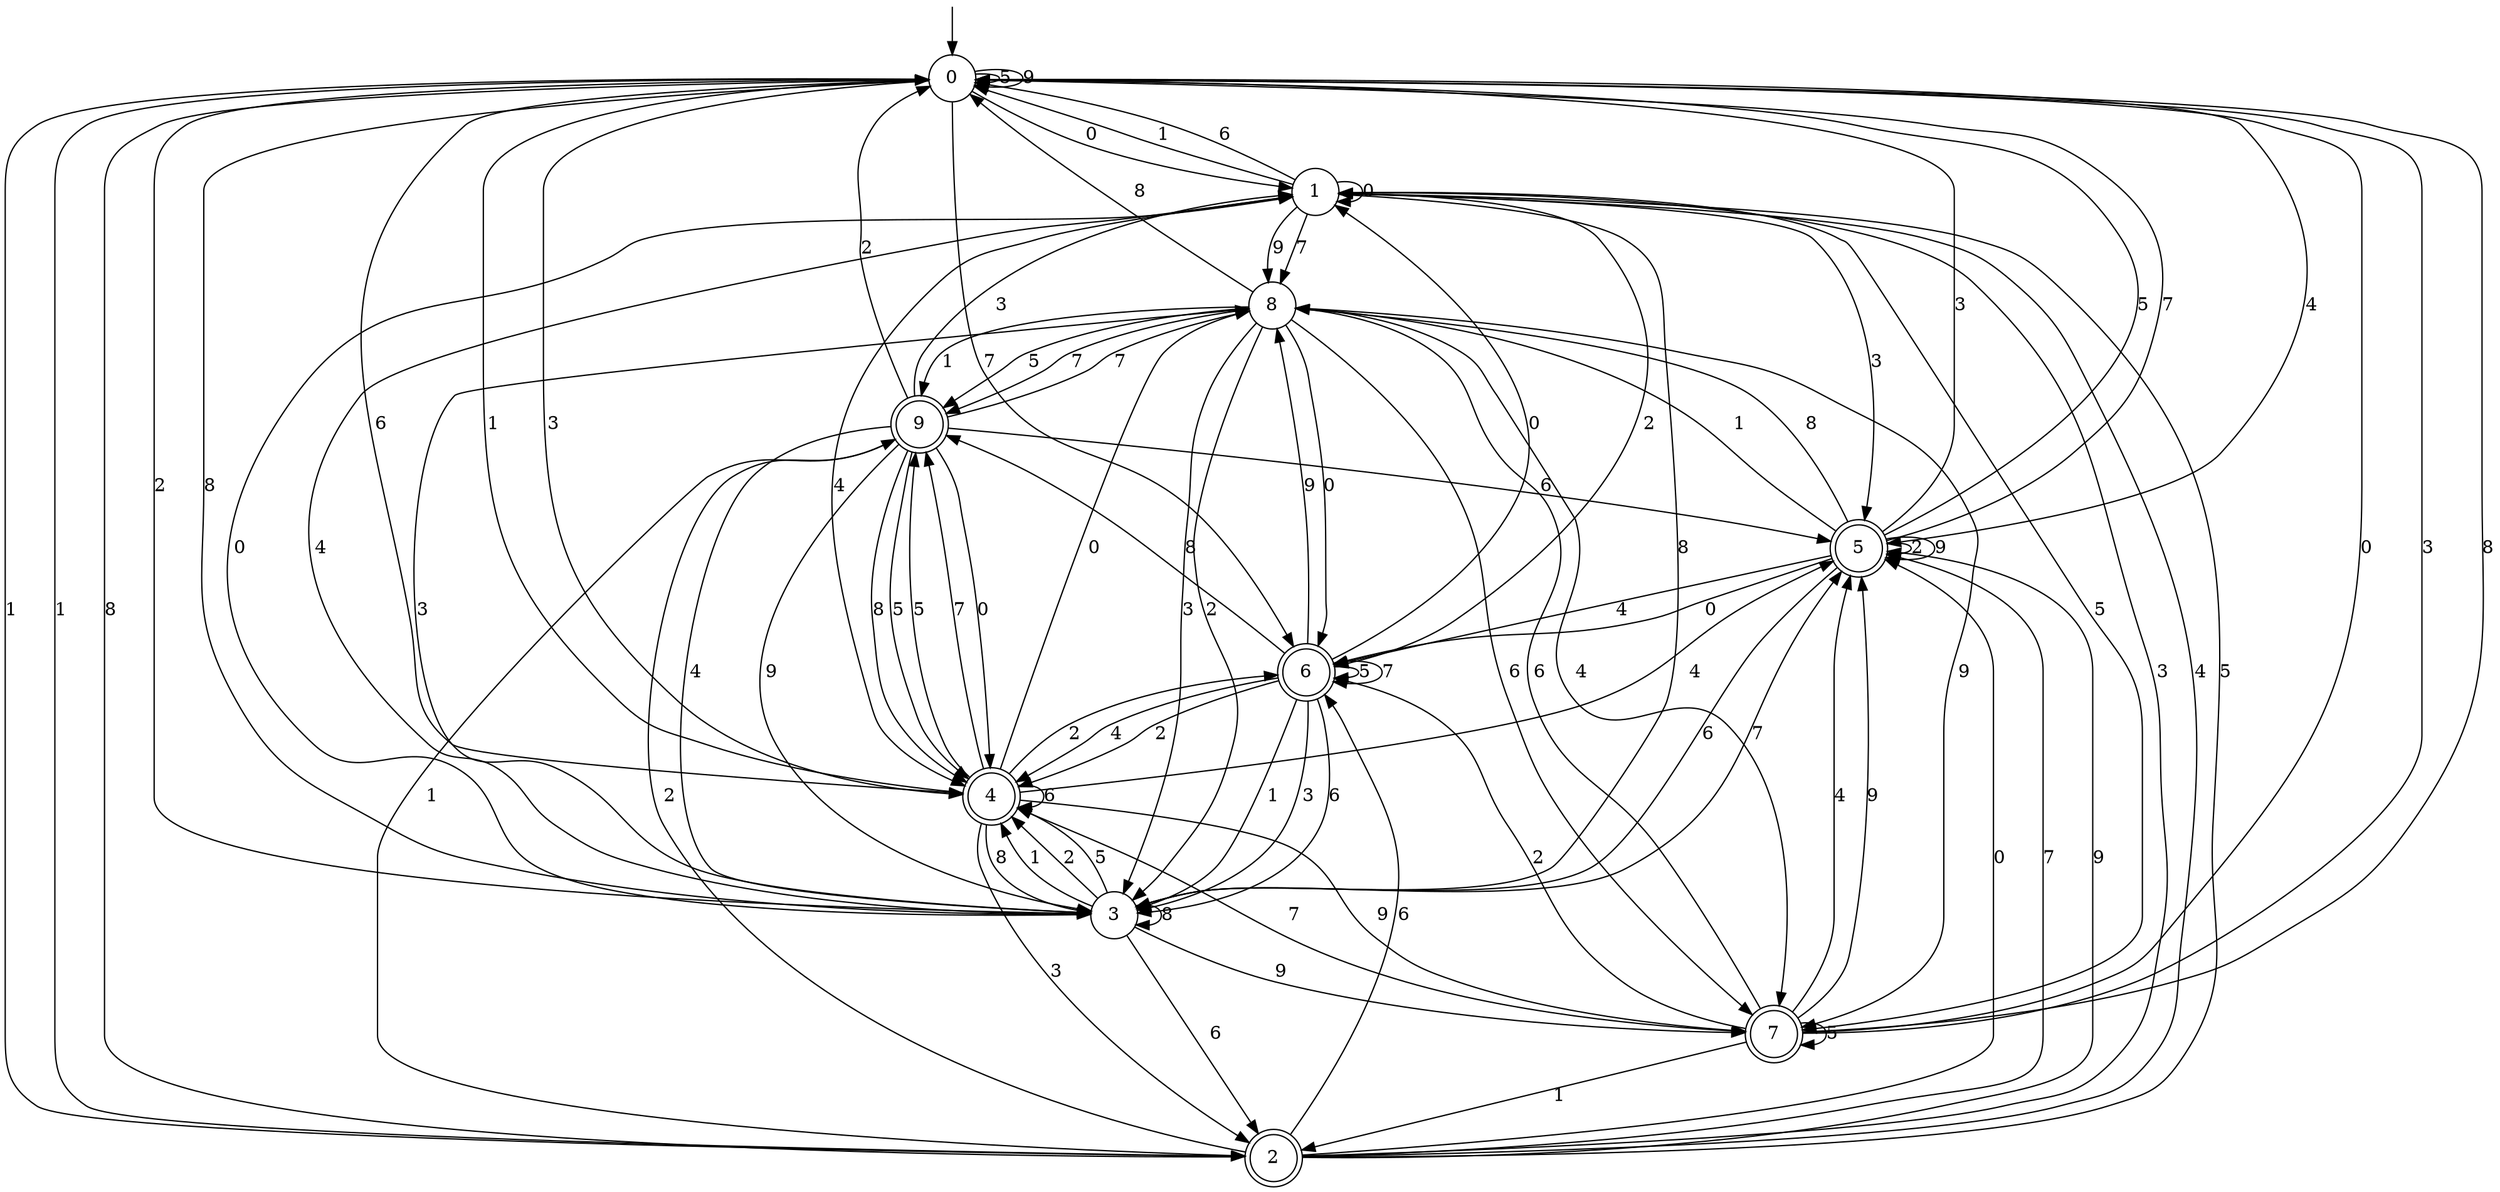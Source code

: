 digraph g {

	s0 [shape="circle" label="0"];
	s1 [shape="circle" label="1"];
	s2 [shape="doublecircle" label="2"];
	s3 [shape="circle" label="3"];
	s4 [shape="doublecircle" label="4"];
	s5 [shape="doublecircle" label="5"];
	s6 [shape="doublecircle" label="6"];
	s7 [shape="doublecircle" label="7"];
	s8 [shape="circle" label="8"];
	s9 [shape="doublecircle" label="9"];
	s0 -> s1 [label="0"];
	s0 -> s2 [label="1"];
	s0 -> s3 [label="2"];
	s0 -> s4 [label="3"];
	s0 -> s5 [label="4"];
	s0 -> s0 [label="5"];
	s0 -> s4 [label="6"];
	s0 -> s6 [label="7"];
	s0 -> s3 [label="8"];
	s0 -> s0 [label="9"];
	s1 -> s1 [label="0"];
	s1 -> s0 [label="1"];
	s1 -> s6 [label="2"];
	s1 -> s5 [label="3"];
	s1 -> s4 [label="4"];
	s1 -> s7 [label="5"];
	s1 -> s0 [label="6"];
	s1 -> s8 [label="7"];
	s1 -> s3 [label="8"];
	s1 -> s8 [label="9"];
	s2 -> s5 [label="0"];
	s2 -> s0 [label="1"];
	s2 -> s9 [label="2"];
	s2 -> s1 [label="3"];
	s2 -> s1 [label="4"];
	s2 -> s1 [label="5"];
	s2 -> s6 [label="6"];
	s2 -> s5 [label="7"];
	s2 -> s0 [label="8"];
	s2 -> s5 [label="9"];
	s3 -> s1 [label="0"];
	s3 -> s4 [label="1"];
	s3 -> s4 [label="2"];
	s3 -> s8 [label="3"];
	s3 -> s1 [label="4"];
	s3 -> s4 [label="5"];
	s3 -> s2 [label="6"];
	s3 -> s5 [label="7"];
	s3 -> s3 [label="8"];
	s3 -> s7 [label="9"];
	s4 -> s8 [label="0"];
	s4 -> s0 [label="1"];
	s4 -> s6 [label="2"];
	s4 -> s2 [label="3"];
	s4 -> s5 [label="4"];
	s4 -> s9 [label="5"];
	s4 -> s4 [label="6"];
	s4 -> s9 [label="7"];
	s4 -> s3 [label="8"];
	s4 -> s7 [label="9"];
	s5 -> s6 [label="0"];
	s5 -> s8 [label="1"];
	s5 -> s5 [label="2"];
	s5 -> s0 [label="3"];
	s5 -> s6 [label="4"];
	s5 -> s0 [label="5"];
	s5 -> s3 [label="6"];
	s5 -> s0 [label="7"];
	s5 -> s8 [label="8"];
	s5 -> s5 [label="9"];
	s6 -> s1 [label="0"];
	s6 -> s3 [label="1"];
	s6 -> s4 [label="2"];
	s6 -> s3 [label="3"];
	s6 -> s4 [label="4"];
	s6 -> s6 [label="5"];
	s6 -> s3 [label="6"];
	s6 -> s6 [label="7"];
	s6 -> s9 [label="8"];
	s6 -> s8 [label="9"];
	s7 -> s0 [label="0"];
	s7 -> s2 [label="1"];
	s7 -> s6 [label="2"];
	s7 -> s0 [label="3"];
	s7 -> s5 [label="4"];
	s7 -> s7 [label="5"];
	s7 -> s8 [label="6"];
	s7 -> s4 [label="7"];
	s7 -> s0 [label="8"];
	s7 -> s5 [label="9"];
	s8 -> s6 [label="0"];
	s8 -> s9 [label="1"];
	s8 -> s3 [label="2"];
	s8 -> s3 [label="3"];
	s8 -> s7 [label="4"];
	s8 -> s9 [label="5"];
	s8 -> s7 [label="6"];
	s8 -> s9 [label="7"];
	s8 -> s0 [label="8"];
	s8 -> s7 [label="9"];
	s9 -> s4 [label="0"];
	s9 -> s2 [label="1"];
	s9 -> s0 [label="2"];
	s9 -> s1 [label="3"];
	s9 -> s3 [label="4"];
	s9 -> s4 [label="5"];
	s9 -> s5 [label="6"];
	s9 -> s8 [label="7"];
	s9 -> s4 [label="8"];
	s9 -> s3 [label="9"];

__start0 [label="" shape="none" width="0" height="0"];
__start0 -> s0;

}
